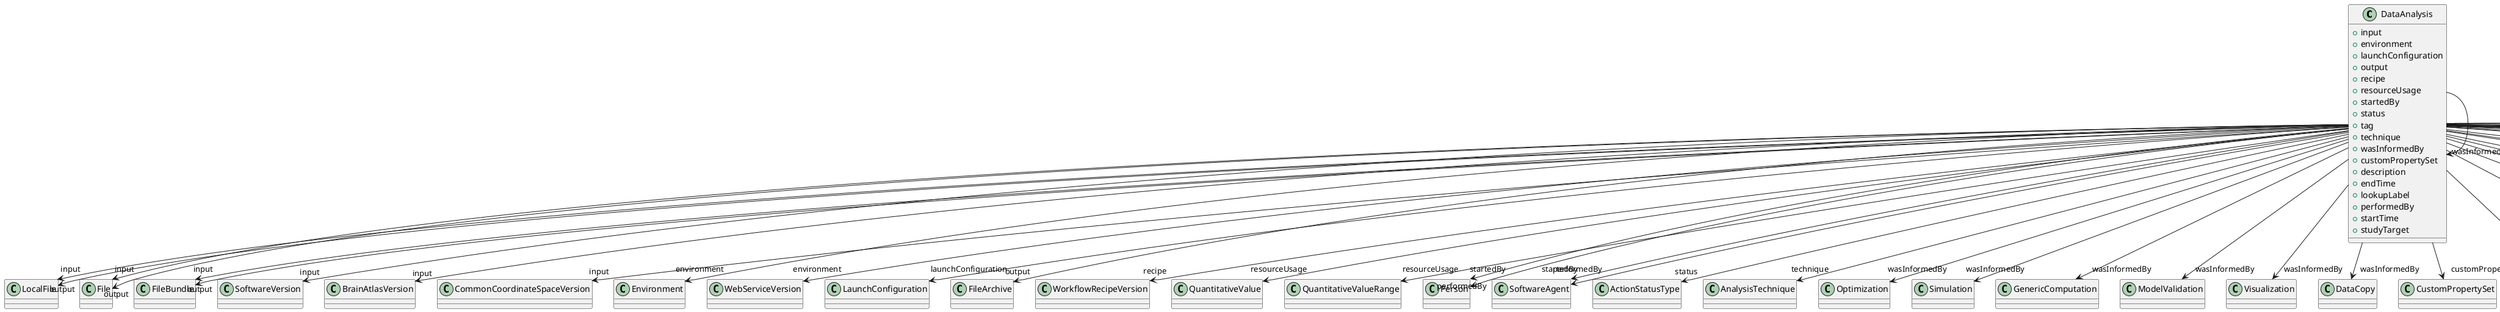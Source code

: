@startuml
class DataAnalysis {
+input
+environment
+launchConfiguration
+output
+recipe
+resourceUsage
+startedBy
+status
+tag
+technique
+wasInformedBy
+customPropertySet
+description
+endTime
+lookupLabel
+performedBy
+startTime
+studyTarget

}
DataAnalysis -d-> "input" LocalFile
DataAnalysis -d-> "input" File
DataAnalysis -d-> "input" FileBundle
DataAnalysis -d-> "input" SoftwareVersion
DataAnalysis -d-> "input" BrainAtlasVersion
DataAnalysis -d-> "input" CommonCoordinateSpaceVersion
DataAnalysis -d-> "environment" Environment
DataAnalysis -d-> "environment" WebServiceVersion
DataAnalysis -d-> "launchConfiguration" LaunchConfiguration
DataAnalysis -d-> "output" LocalFile
DataAnalysis -d-> "output" File
DataAnalysis -d-> "output" FileArchive
DataAnalysis -d-> "output" FileBundle
DataAnalysis -d-> "recipe" WorkflowRecipeVersion
DataAnalysis -d-> "resourceUsage" QuantitativeValue
DataAnalysis -d-> "resourceUsage" QuantitativeValueRange
DataAnalysis -d-> "startedBy" Person
DataAnalysis -d-> "startedBy" SoftwareAgent
DataAnalysis -d-> "status" ActionStatusType
DataAnalysis -d-> "technique" AnalysisTechnique
DataAnalysis -d-> "wasInformedBy" Optimization
DataAnalysis -d-> "wasInformedBy" Simulation
DataAnalysis -d-> "wasInformedBy" GenericComputation
DataAnalysis -d-> "wasInformedBy" ModelValidation
DataAnalysis -d-> "wasInformedBy" Visualization
DataAnalysis -d-> "wasInformedBy" DataAnalysis
DataAnalysis -d-> "wasInformedBy" DataCopy
DataAnalysis -d-> "customPropertySet" CustomPropertySet
DataAnalysis -d-> "performedBy" Person
DataAnalysis -d-> "performedBy" SoftwareAgent
DataAnalysis -d-> "studyTarget" CustomAnatomicalEntity
DataAnalysis -d-> "studyTarget" ParcellationEntityVersion
DataAnalysis -d-> "studyTarget" ParcellationEntity
DataAnalysis -d-> "studyTarget" OpticalStimulusType
DataAnalysis -d-> "studyTarget" OrganismSubstance
DataAnalysis -d-> "studyTarget" ElectricalStimulusType
DataAnalysis -d-> "studyTarget" SubcellularEntity
DataAnalysis -d-> "studyTarget" AuditoryStimulusType
DataAnalysis -d-> "studyTarget" OlfactoryStimulusType
DataAnalysis -d-> "studyTarget" DiseaseModel
DataAnalysis -d-> "studyTarget" Disease
DataAnalysis -d-> "studyTarget" Species
DataAnalysis -d-> "studyTarget" UBERONParcellation
DataAnalysis -d-> "studyTarget" BreedingType
DataAnalysis -d-> "studyTarget" BiologicalOrder
DataAnalysis -d-> "studyTarget" CellType
DataAnalysis -d-> "studyTarget" OrganismSystem
DataAnalysis -d-> "studyTarget" Organ
DataAnalysis -d-> "studyTarget" GeneticStrainType
DataAnalysis -d-> "studyTarget" CellCultureType
DataAnalysis -d-> "studyTarget" Handedness
DataAnalysis -d-> "studyTarget" MolecularEntity
DataAnalysis -d-> "studyTarget" BiologicalSex
DataAnalysis -d-> "studyTarget" GustatoryStimulusType
DataAnalysis -d-> "studyTarget" VisualStimulusType
DataAnalysis -d-> "studyTarget" TactileStimulusType
DataAnalysis -d-> "studyTarget" TermSuggestion

@enduml